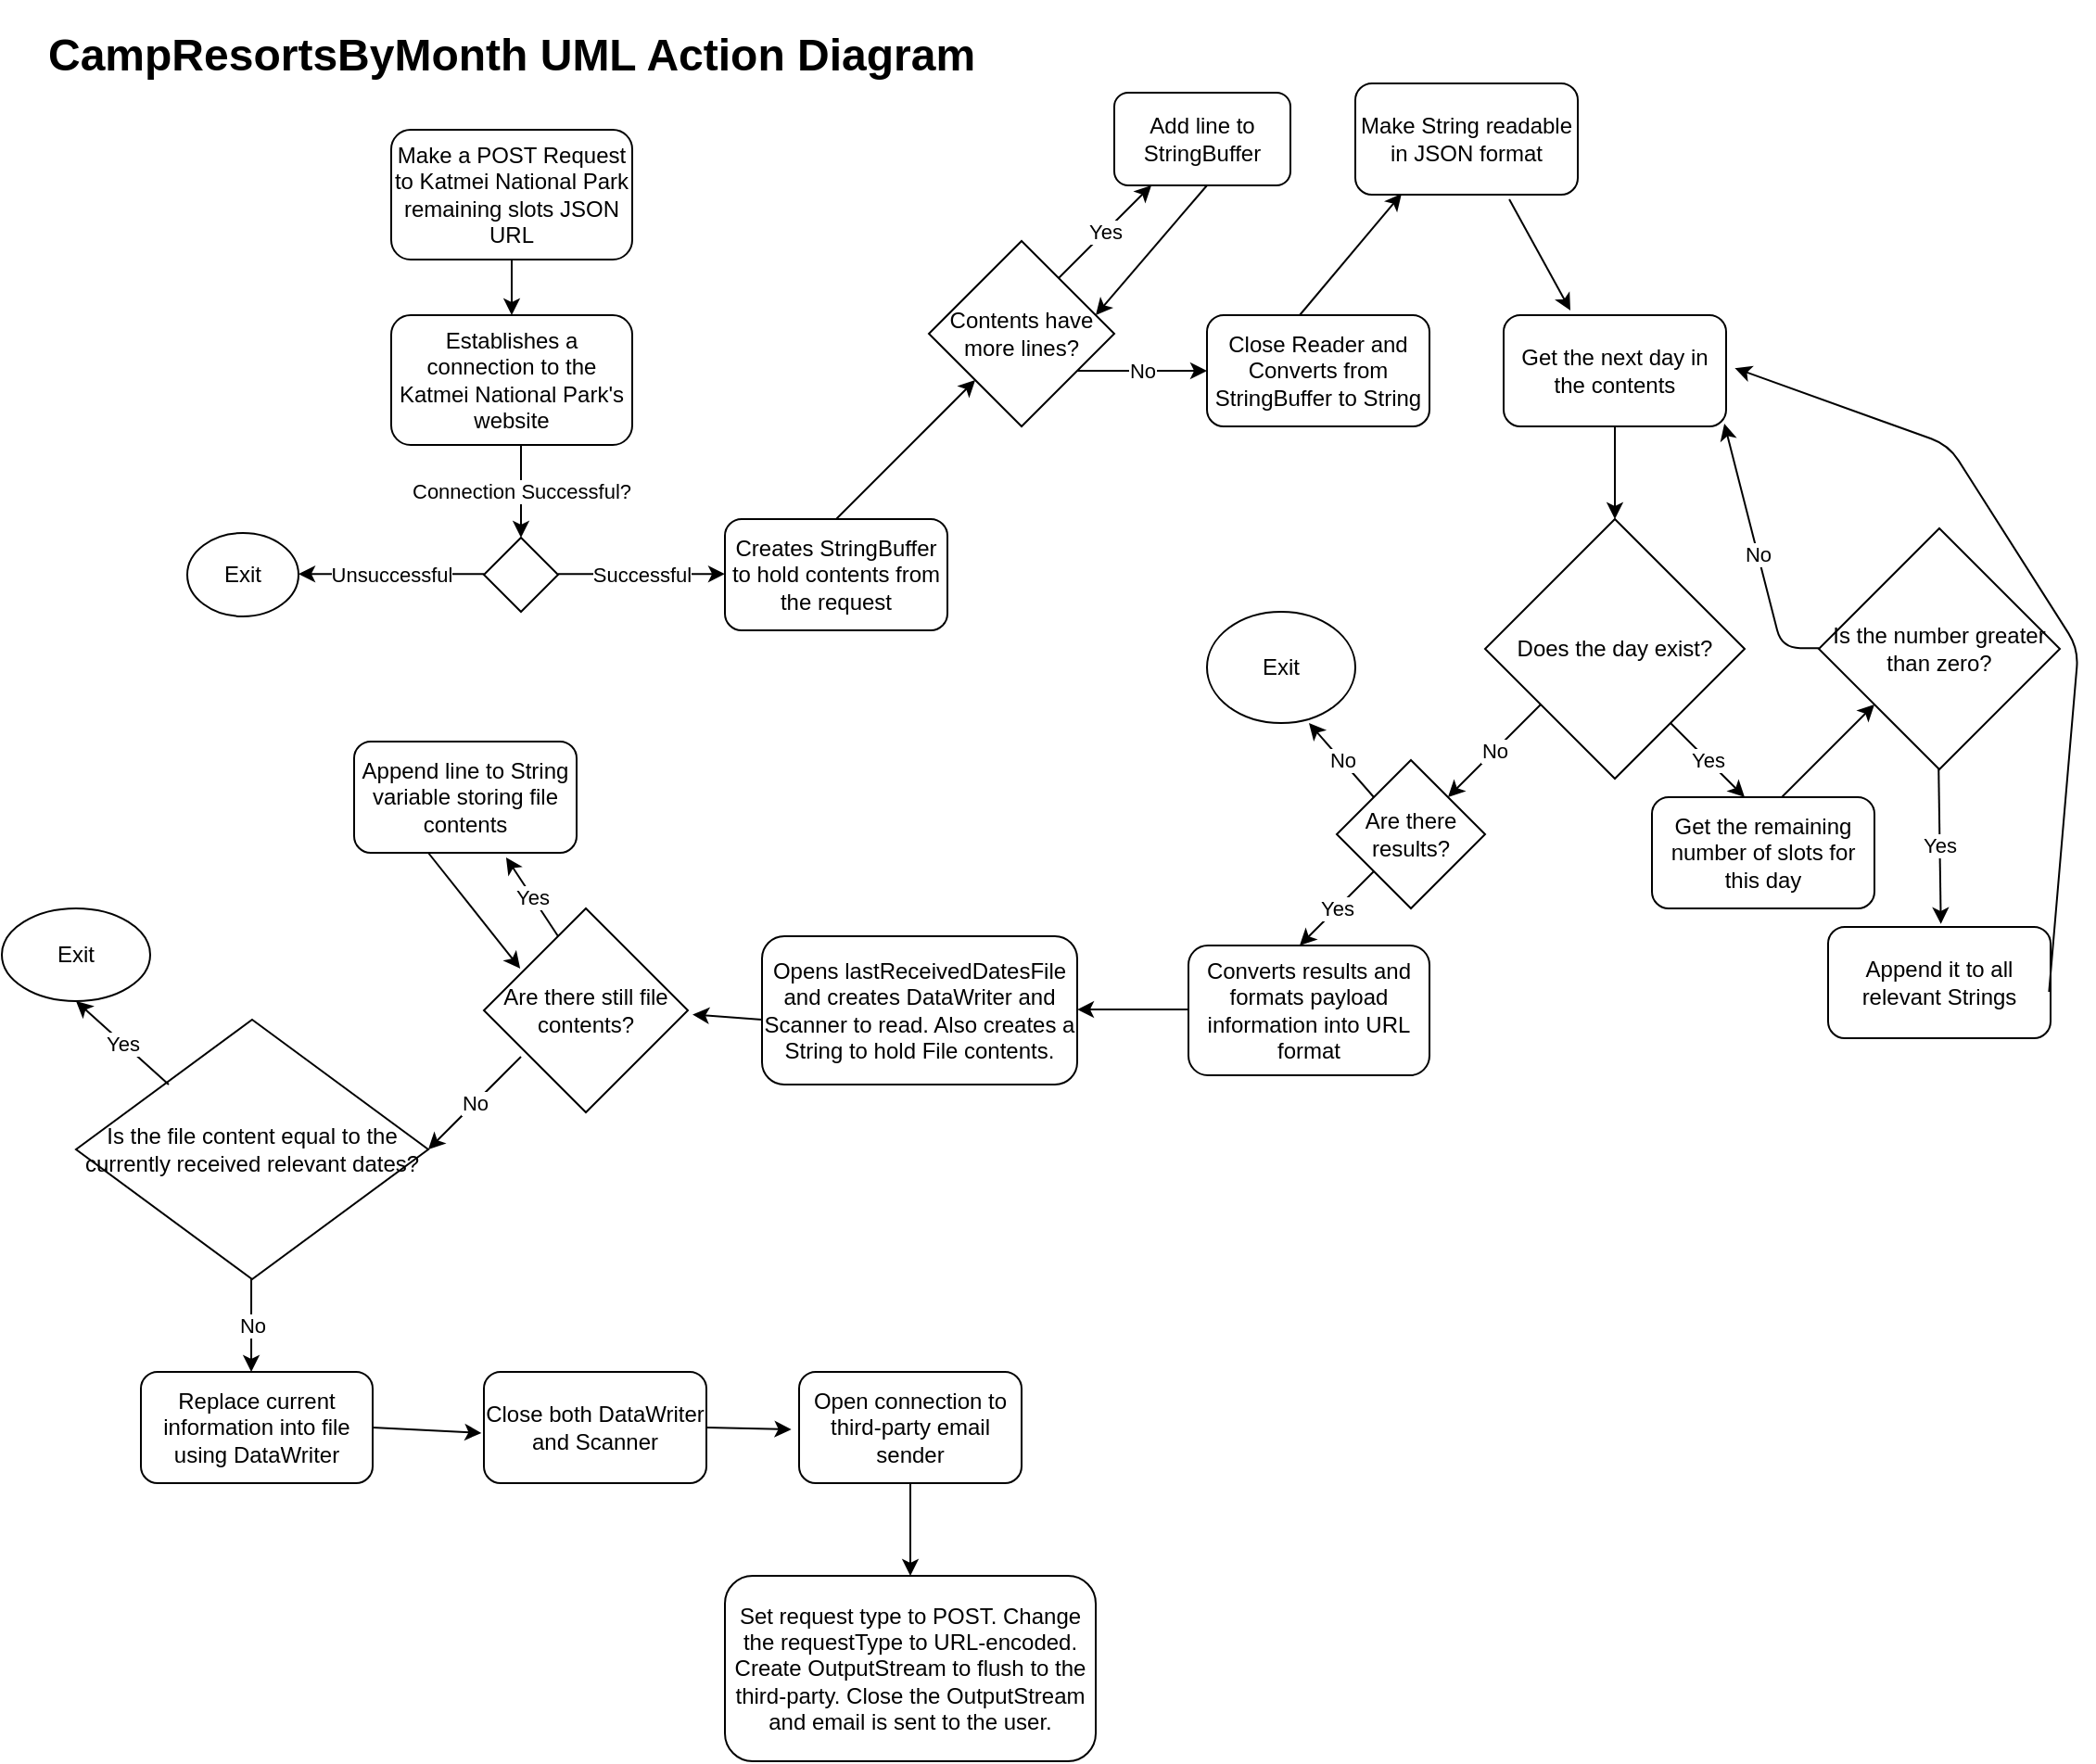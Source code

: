 <mxfile>
    <diagram id="DcAWaF698nEAmzb4o7Vi" name="Page-1">
        <mxGraphModel dx="2352" dy="1214" grid="1" gridSize="10" guides="1" tooltips="1" connect="0" arrows="1" fold="1" page="1" pageScale="1" pageWidth="850" pageHeight="1100" math="0" shadow="0">
            <root>
                <mxCell id="0"/>
                <mxCell id="1" parent="0"/>
                <mxCell id="2" value="Make a POST Request to Katmei National Park remaining slots JSON URL" style="rounded=1;whiteSpace=wrap;html=1;" parent="1" vertex="1">
                    <mxGeometry x="210" y="110" width="130" height="70" as="geometry"/>
                </mxCell>
                <mxCell id="4" value="&lt;h1&gt;&lt;span style=&quot;background-color: initial;&quot;&gt;CampResortsByMonth UML Action Diagram&lt;/span&gt;&lt;br&gt;&lt;/h1&gt;" style="text;html=1;strokeColor=none;fillColor=none;spacing=5;spacingTop=-20;whiteSpace=wrap;overflow=hidden;rounded=0;" parent="1" vertex="1">
                    <mxGeometry x="20" y="50" width="510" height="40" as="geometry"/>
                </mxCell>
                <mxCell id="7" value="Establishes a connection to the Katmei National Park's website" style="rounded=1;whiteSpace=wrap;html=1;" parent="1" vertex="1">
                    <mxGeometry x="210" y="210" width="130" height="70" as="geometry"/>
                </mxCell>
                <mxCell id="8" value="" style="endArrow=classic;html=1;entryX=0.5;entryY=0;entryDx=0;entryDy=0;exitX=0.5;exitY=1;exitDx=0;exitDy=0;" parent="1" source="2" target="7" edge="1">
                    <mxGeometry width="50" height="50" relative="1" as="geometry">
                        <mxPoint x="270" y="180" as="sourcePoint"/>
                        <mxPoint x="280" y="230" as="targetPoint"/>
                    </mxGeometry>
                </mxCell>
                <mxCell id="14" value="" style="endArrow=classic;html=1;" parent="1" edge="1">
                    <mxGeometry relative="1" as="geometry">
                        <mxPoint x="280" y="280" as="sourcePoint"/>
                        <mxPoint x="280" y="330" as="targetPoint"/>
                    </mxGeometry>
                </mxCell>
                <mxCell id="15" value="Connection Successful?" style="edgeLabel;resizable=0;html=1;align=center;verticalAlign=middle;" parent="14" connectable="0" vertex="1">
                    <mxGeometry relative="1" as="geometry"/>
                </mxCell>
                <mxCell id="16" value="" style="rhombus;whiteSpace=wrap;html=1;" parent="1" vertex="1">
                    <mxGeometry x="260" y="330" width="40" height="40" as="geometry"/>
                </mxCell>
                <mxCell id="17" value="" style="endArrow=classic;html=1;" parent="1" edge="1">
                    <mxGeometry relative="1" as="geometry">
                        <mxPoint x="300" y="349.58" as="sourcePoint"/>
                        <mxPoint x="390" y="349.58" as="targetPoint"/>
                    </mxGeometry>
                </mxCell>
                <mxCell id="18" value="Successful" style="edgeLabel;resizable=0;html=1;align=center;verticalAlign=middle;" parent="17" connectable="0" vertex="1">
                    <mxGeometry relative="1" as="geometry"/>
                </mxCell>
                <mxCell id="19" value="" style="endArrow=classic;html=1;" parent="1" edge="1">
                    <mxGeometry relative="1" as="geometry">
                        <mxPoint x="260" y="349.58" as="sourcePoint"/>
                        <mxPoint x="160" y="349.58" as="targetPoint"/>
                    </mxGeometry>
                </mxCell>
                <mxCell id="20" value="Unsuccessful" style="edgeLabel;resizable=0;html=1;align=center;verticalAlign=middle;" parent="19" connectable="0" vertex="1">
                    <mxGeometry relative="1" as="geometry"/>
                </mxCell>
                <mxCell id="22" value="Exit" style="ellipse;whiteSpace=wrap;html=1;" parent="1" vertex="1">
                    <mxGeometry x="100" y="327.5" width="60" height="45" as="geometry"/>
                </mxCell>
                <mxCell id="23" value="Creates StringBuffer to hold contents from the request" style="rounded=1;whiteSpace=wrap;html=1;" parent="1" vertex="1">
                    <mxGeometry x="390" y="320" width="120" height="60" as="geometry"/>
                </mxCell>
                <mxCell id="26" value="Close Reader and Converts from StringBuffer to String" style="rounded=1;whiteSpace=wrap;html=1;" parent="1" vertex="1">
                    <mxGeometry x="650" y="210" width="120" height="60" as="geometry"/>
                </mxCell>
                <mxCell id="34" value="Contents have more lines?" style="rhombus;whiteSpace=wrap;html=1;" parent="1" vertex="1">
                    <mxGeometry x="500" y="170" width="100" height="100" as="geometry"/>
                </mxCell>
                <mxCell id="35" value="" style="endArrow=classic;html=1;" parent="1" target="34" edge="1">
                    <mxGeometry width="50" height="50" relative="1" as="geometry">
                        <mxPoint x="450" y="320" as="sourcePoint"/>
                        <mxPoint x="500" y="270" as="targetPoint"/>
                    </mxGeometry>
                </mxCell>
                <mxCell id="36" value="" style="endArrow=classic;html=1;" parent="1" edge="1">
                    <mxGeometry relative="1" as="geometry">
                        <mxPoint x="570" y="190" as="sourcePoint"/>
                        <mxPoint x="620" y="140" as="targetPoint"/>
                    </mxGeometry>
                </mxCell>
                <mxCell id="37" value="Yes" style="edgeLabel;resizable=0;html=1;align=center;verticalAlign=middle;" parent="36" connectable="0" vertex="1">
                    <mxGeometry relative="1" as="geometry"/>
                </mxCell>
                <mxCell id="39" value="Add line to StringBuffer" style="rounded=1;whiteSpace=wrap;html=1;" parent="1" vertex="1">
                    <mxGeometry x="600" y="90" width="95" height="50" as="geometry"/>
                </mxCell>
                <mxCell id="40" value="" style="endArrow=classic;html=1;" parent="1" edge="1">
                    <mxGeometry width="50" height="50" relative="1" as="geometry">
                        <mxPoint x="650" y="140" as="sourcePoint"/>
                        <mxPoint x="590" y="210" as="targetPoint"/>
                    </mxGeometry>
                </mxCell>
                <mxCell id="41" value="" style="endArrow=classic;html=1;" parent="1" edge="1">
                    <mxGeometry relative="1" as="geometry">
                        <mxPoint x="580" y="240" as="sourcePoint"/>
                        <mxPoint x="650" y="240" as="targetPoint"/>
                    </mxGeometry>
                </mxCell>
                <mxCell id="42" value="No" style="edgeLabel;resizable=0;html=1;align=center;verticalAlign=middle;" parent="41" connectable="0" vertex="1">
                    <mxGeometry relative="1" as="geometry"/>
                </mxCell>
                <mxCell id="44" value="Get the next day in the contents" style="rounded=1;whiteSpace=wrap;html=1;" parent="1" vertex="1">
                    <mxGeometry x="810" y="210" width="120" height="60" as="geometry"/>
                </mxCell>
                <mxCell id="46" value="Does the day exist?" style="rhombus;whiteSpace=wrap;html=1;" parent="1" vertex="1">
                    <mxGeometry x="800" y="320" width="140" height="140" as="geometry"/>
                </mxCell>
                <mxCell id="47" value="" style="endArrow=classic;html=1;entryX=0.5;entryY=0;entryDx=0;entryDy=0;entryPerimeter=0;" parent="1" target="46" edge="1">
                    <mxGeometry width="50" height="50" relative="1" as="geometry">
                        <mxPoint x="870" y="270" as="sourcePoint"/>
                        <mxPoint x="810" y="300" as="targetPoint"/>
                    </mxGeometry>
                </mxCell>
                <mxCell id="48" value="" style="endArrow=classic;html=1;" parent="1" edge="1">
                    <mxGeometry relative="1" as="geometry">
                        <mxPoint x="900" y="430" as="sourcePoint"/>
                        <mxPoint x="940" y="470" as="targetPoint"/>
                    </mxGeometry>
                </mxCell>
                <mxCell id="49" value="Yes" style="edgeLabel;resizable=0;html=1;align=center;verticalAlign=middle;" parent="48" connectable="0" vertex="1">
                    <mxGeometry relative="1" as="geometry"/>
                </mxCell>
                <mxCell id="50" value="Get the remaining number of slots for this day" style="rounded=1;whiteSpace=wrap;html=1;" parent="1" vertex="1">
                    <mxGeometry x="890" y="470" width="120" height="60" as="geometry"/>
                </mxCell>
                <mxCell id="51" value="Is the number greater than zero?" style="rhombus;whiteSpace=wrap;html=1;" parent="1" vertex="1">
                    <mxGeometry x="980" y="325" width="130" height="130" as="geometry"/>
                </mxCell>
                <mxCell id="52" value="" style="endArrow=classic;html=1;" parent="1" edge="1">
                    <mxGeometry width="50" height="50" relative="1" as="geometry">
                        <mxPoint x="960" y="470" as="sourcePoint"/>
                        <mxPoint x="1010" y="420" as="targetPoint"/>
                    </mxGeometry>
                </mxCell>
                <mxCell id="53" value="" style="endArrow=classic;html=1;entryX=0.992;entryY=0.975;entryDx=0;entryDy=0;entryPerimeter=0;" parent="1" target="44" edge="1">
                    <mxGeometry relative="1" as="geometry">
                        <mxPoint x="980" y="389.58" as="sourcePoint"/>
                        <mxPoint x="940" y="389.58" as="targetPoint"/>
                        <Array as="points">
                            <mxPoint x="960" y="389.58"/>
                        </Array>
                    </mxGeometry>
                </mxCell>
                <mxCell id="54" value="No" style="edgeLabel;resizable=0;html=1;align=center;verticalAlign=middle;" parent="53" connectable="0" vertex="1">
                    <mxGeometry relative="1" as="geometry"/>
                </mxCell>
                <mxCell id="55" value="Append it to all relevant Strings" style="rounded=1;whiteSpace=wrap;html=1;" parent="1" vertex="1">
                    <mxGeometry x="985" y="540" width="120" height="60" as="geometry"/>
                </mxCell>
                <mxCell id="57" value="" style="endArrow=classic;html=1;entryX=1.039;entryY=0.476;entryDx=0;entryDy=0;entryPerimeter=0;" parent="1" target="44" edge="1">
                    <mxGeometry width="50" height="50" relative="1" as="geometry">
                        <mxPoint x="1104.17" y="575" as="sourcePoint"/>
                        <mxPoint x="990" y="455" as="targetPoint"/>
                        <Array as="points">
                            <mxPoint x="1120" y="390"/>
                            <mxPoint x="1050" y="280"/>
                        </Array>
                    </mxGeometry>
                </mxCell>
                <mxCell id="58" value="" style="endArrow=classic;html=1;" parent="1" edge="1">
                    <mxGeometry relative="1" as="geometry">
                        <mxPoint x="830" y="420" as="sourcePoint"/>
                        <mxPoint x="780" y="470" as="targetPoint"/>
                    </mxGeometry>
                </mxCell>
                <mxCell id="59" value="No" style="edgeLabel;resizable=0;html=1;align=center;verticalAlign=middle;" parent="58" connectable="0" vertex="1">
                    <mxGeometry relative="1" as="geometry"/>
                </mxCell>
                <mxCell id="60" value="Are there results?" style="rhombus;whiteSpace=wrap;html=1;" parent="1" vertex="1">
                    <mxGeometry x="720" y="450" width="80" height="80" as="geometry"/>
                </mxCell>
                <mxCell id="61" value="" style="endArrow=classic;html=1;" parent="1" edge="1">
                    <mxGeometry relative="1" as="geometry">
                        <mxPoint x="740" y="470" as="sourcePoint"/>
                        <mxPoint x="705" y="430" as="targetPoint"/>
                    </mxGeometry>
                </mxCell>
                <mxCell id="62" value="No" style="edgeLabel;resizable=0;html=1;align=center;verticalAlign=middle;" parent="61" connectable="0" vertex="1">
                    <mxGeometry relative="1" as="geometry"/>
                </mxCell>
                <mxCell id="63" value="Exit" style="ellipse;whiteSpace=wrap;html=1;" parent="1" vertex="1">
                    <mxGeometry x="650" y="370" width="80" height="60" as="geometry"/>
                </mxCell>
                <mxCell id="64" value="" style="endArrow=classic;html=1;" parent="1" edge="1">
                    <mxGeometry relative="1" as="geometry">
                        <mxPoint x="740" y="510" as="sourcePoint"/>
                        <mxPoint x="700" y="550" as="targetPoint"/>
                    </mxGeometry>
                </mxCell>
                <mxCell id="65" value="Yes" style="edgeLabel;resizable=0;html=1;align=center;verticalAlign=middle;" parent="64" connectable="0" vertex="1">
                    <mxGeometry relative="1" as="geometry"/>
                </mxCell>
                <mxCell id="66" value="Converts results and formats payload information into URL format" style="rounded=1;whiteSpace=wrap;html=1;" parent="1" vertex="1">
                    <mxGeometry x="640" y="550" width="130" height="70" as="geometry"/>
                </mxCell>
                <mxCell id="67" value="" style="endArrow=classic;html=1;" parent="1" edge="1">
                    <mxGeometry width="50" height="50" relative="1" as="geometry">
                        <mxPoint x="640" y="584.52" as="sourcePoint"/>
                        <mxPoint x="580" y="584.52" as="targetPoint"/>
                    </mxGeometry>
                </mxCell>
                <mxCell id="68" value="Opens lastReceivedDatesFile and creates DataWriter and Scanner to read. Also creates a String to hold File contents." style="rounded=1;whiteSpace=wrap;html=1;" parent="1" vertex="1">
                    <mxGeometry x="410" y="545" width="170" height="80" as="geometry"/>
                </mxCell>
                <mxCell id="69" value="Are there still file contents?" style="rhombus;whiteSpace=wrap;html=1;" parent="1" vertex="1">
                    <mxGeometry x="260" y="530" width="110" height="110" as="geometry"/>
                </mxCell>
                <mxCell id="70" value="" style="endArrow=classic;html=1;entryX=1.023;entryY=0.52;entryDx=0;entryDy=0;entryPerimeter=0;" parent="1" target="69" edge="1">
                    <mxGeometry width="50" height="50" relative="1" as="geometry">
                        <mxPoint x="410" y="590" as="sourcePoint"/>
                        <mxPoint x="460" y="540" as="targetPoint"/>
                    </mxGeometry>
                </mxCell>
                <mxCell id="71" value="Append line to String variable storing file contents" style="rounded=1;whiteSpace=wrap;html=1;" parent="1" vertex="1">
                    <mxGeometry x="190" y="440" width="120" height="60" as="geometry"/>
                </mxCell>
                <mxCell id="73" value="" style="endArrow=classic;html=1;entryX=0.683;entryY=1.041;entryDx=0;entryDy=0;entryPerimeter=0;" parent="1" target="71" edge="1">
                    <mxGeometry relative="1" as="geometry">
                        <mxPoint x="300" y="545" as="sourcePoint"/>
                        <mxPoint x="400" y="545" as="targetPoint"/>
                    </mxGeometry>
                </mxCell>
                <mxCell id="74" value="Yes" style="edgeLabel;resizable=0;html=1;align=center;verticalAlign=middle;" parent="73" connectable="0" vertex="1">
                    <mxGeometry relative="1" as="geometry"/>
                </mxCell>
                <mxCell id="75" value="" style="endArrow=classic;html=1;entryX=0.178;entryY=0.295;entryDx=0;entryDy=0;entryPerimeter=0;" parent="1" target="69" edge="1">
                    <mxGeometry width="50" height="50" relative="1" as="geometry">
                        <mxPoint x="230" y="500" as="sourcePoint"/>
                        <mxPoint x="280" y="450" as="targetPoint"/>
                    </mxGeometry>
                </mxCell>
                <mxCell id="76" value="" style="endArrow=classic;html=1;" parent="1" edge="1">
                    <mxGeometry relative="1" as="geometry">
                        <mxPoint x="280" y="610" as="sourcePoint"/>
                        <mxPoint x="230" y="660" as="targetPoint"/>
                    </mxGeometry>
                </mxCell>
                <mxCell id="77" value="No" style="edgeLabel;resizable=0;html=1;align=center;verticalAlign=middle;" parent="76" connectable="0" vertex="1">
                    <mxGeometry relative="1" as="geometry"/>
                </mxCell>
                <mxCell id="79" value="Is the file content equal to the currently received relevant dates?" style="rhombus;whiteSpace=wrap;html=1;" parent="1" vertex="1">
                    <mxGeometry x="40" y="590" width="190" height="140" as="geometry"/>
                </mxCell>
                <mxCell id="80" value="" style="endArrow=classic;html=1;" parent="1" edge="1">
                    <mxGeometry relative="1" as="geometry">
                        <mxPoint x="90" y="625" as="sourcePoint"/>
                        <mxPoint x="40" y="580" as="targetPoint"/>
                    </mxGeometry>
                </mxCell>
                <mxCell id="81" value="Yes" style="edgeLabel;resizable=0;html=1;align=center;verticalAlign=middle;" parent="80" connectable="0" vertex="1">
                    <mxGeometry relative="1" as="geometry"/>
                </mxCell>
                <mxCell id="82" value="Exit" style="ellipse;whiteSpace=wrap;html=1;" parent="1" vertex="1">
                    <mxGeometry y="530" width="80" height="50" as="geometry"/>
                </mxCell>
                <mxCell id="83" value="" style="endArrow=classic;html=1;" parent="1" edge="1">
                    <mxGeometry relative="1" as="geometry">
                        <mxPoint x="134.52" y="730" as="sourcePoint"/>
                        <mxPoint x="134.52" y="780" as="targetPoint"/>
                    </mxGeometry>
                </mxCell>
                <mxCell id="84" value="No" style="edgeLabel;resizable=0;html=1;align=center;verticalAlign=middle;" parent="83" connectable="0" vertex="1">
                    <mxGeometry relative="1" as="geometry"/>
                </mxCell>
                <mxCell id="85" value="Replace current information into file using DataWriter" style="rounded=1;whiteSpace=wrap;html=1;" parent="1" vertex="1">
                    <mxGeometry x="75" y="780" width="125" height="60" as="geometry"/>
                </mxCell>
                <mxCell id="86" value="Close both DataWriter and Scanner" style="rounded=1;whiteSpace=wrap;html=1;" parent="1" vertex="1">
                    <mxGeometry x="260" y="780" width="120" height="60" as="geometry"/>
                </mxCell>
                <mxCell id="87" value="" style="endArrow=classic;html=1;entryX=-0.011;entryY=0.549;entryDx=0;entryDy=0;entryPerimeter=0;" parent="1" target="86" edge="1">
                    <mxGeometry width="50" height="50" relative="1" as="geometry">
                        <mxPoint x="200" y="810" as="sourcePoint"/>
                        <mxPoint x="256" y="807" as="targetPoint"/>
                    </mxGeometry>
                </mxCell>
                <mxCell id="89" value="Open connection to third-party email sender" style="rounded=1;whiteSpace=wrap;html=1;" parent="1" vertex="1">
                    <mxGeometry x="430" y="780" width="120" height="60" as="geometry"/>
                </mxCell>
                <mxCell id="90" value="" style="endArrow=classic;html=1;entryX=-0.035;entryY=0.517;entryDx=0;entryDy=0;entryPerimeter=0;" parent="1" target="89" edge="1">
                    <mxGeometry width="50" height="50" relative="1" as="geometry">
                        <mxPoint x="380" y="810" as="sourcePoint"/>
                        <mxPoint x="430" y="760" as="targetPoint"/>
                    </mxGeometry>
                </mxCell>
                <mxCell id="91" value="Set request type to POST. Change the requestType to URL-encoded. Create OutputStream to flush to the third-party. Close the OutputStream and email is sent to the user." style="rounded=1;whiteSpace=wrap;html=1;" parent="1" vertex="1">
                    <mxGeometry x="390" y="890" width="200" height="100" as="geometry"/>
                </mxCell>
                <mxCell id="92" value="" style="endArrow=classic;html=1;" parent="1" edge="1">
                    <mxGeometry width="50" height="50" relative="1" as="geometry">
                        <mxPoint x="490" y="840" as="sourcePoint"/>
                        <mxPoint x="490" y="890" as="targetPoint"/>
                    </mxGeometry>
                </mxCell>
                <mxCell id="93" value="" style="endArrow=classic;html=1;entryX=0.507;entryY=-0.027;entryDx=0;entryDy=0;entryPerimeter=0;exitX=0.497;exitY=0.993;exitDx=0;exitDy=0;exitPerimeter=0;" edge="1" parent="1" source="51" target="55">
                    <mxGeometry relative="1" as="geometry">
                        <mxPoint x="1040" y="469.7" as="sourcePoint"/>
                        <mxPoint x="1140" y="469.7" as="targetPoint"/>
                    </mxGeometry>
                </mxCell>
                <mxCell id="94" value="Yes" style="edgeLabel;resizable=0;html=1;align=center;verticalAlign=middle;" connectable="0" vertex="1" parent="93">
                    <mxGeometry relative="1" as="geometry"/>
                </mxCell>
                <mxCell id="95" value="Make String readable in JSON format" style="rounded=1;whiteSpace=wrap;html=1;" vertex="1" parent="1">
                    <mxGeometry x="730" y="85" width="120" height="60" as="geometry"/>
                </mxCell>
                <mxCell id="96" value="" style="endArrow=classic;html=1;entryX=0.208;entryY=0.992;entryDx=0;entryDy=0;entryPerimeter=0;" edge="1" parent="1" target="95">
                    <mxGeometry width="50" height="50" relative="1" as="geometry">
                        <mxPoint x="700" y="210" as="sourcePoint"/>
                        <mxPoint x="750" y="160" as="targetPoint"/>
                    </mxGeometry>
                </mxCell>
                <mxCell id="97" value="" style="endArrow=classic;html=1;entryX=0.3;entryY=-0.042;entryDx=0;entryDy=0;entryPerimeter=0;exitX=0.692;exitY=1.042;exitDx=0;exitDy=0;exitPerimeter=0;" edge="1" parent="1" source="95" target="44">
                    <mxGeometry width="50" height="50" relative="1" as="geometry">
                        <mxPoint x="810" y="200" as="sourcePoint"/>
                        <mxPoint x="860" y="150" as="targetPoint"/>
                    </mxGeometry>
                </mxCell>
            </root>
        </mxGraphModel>
    </diagram>
</mxfile>